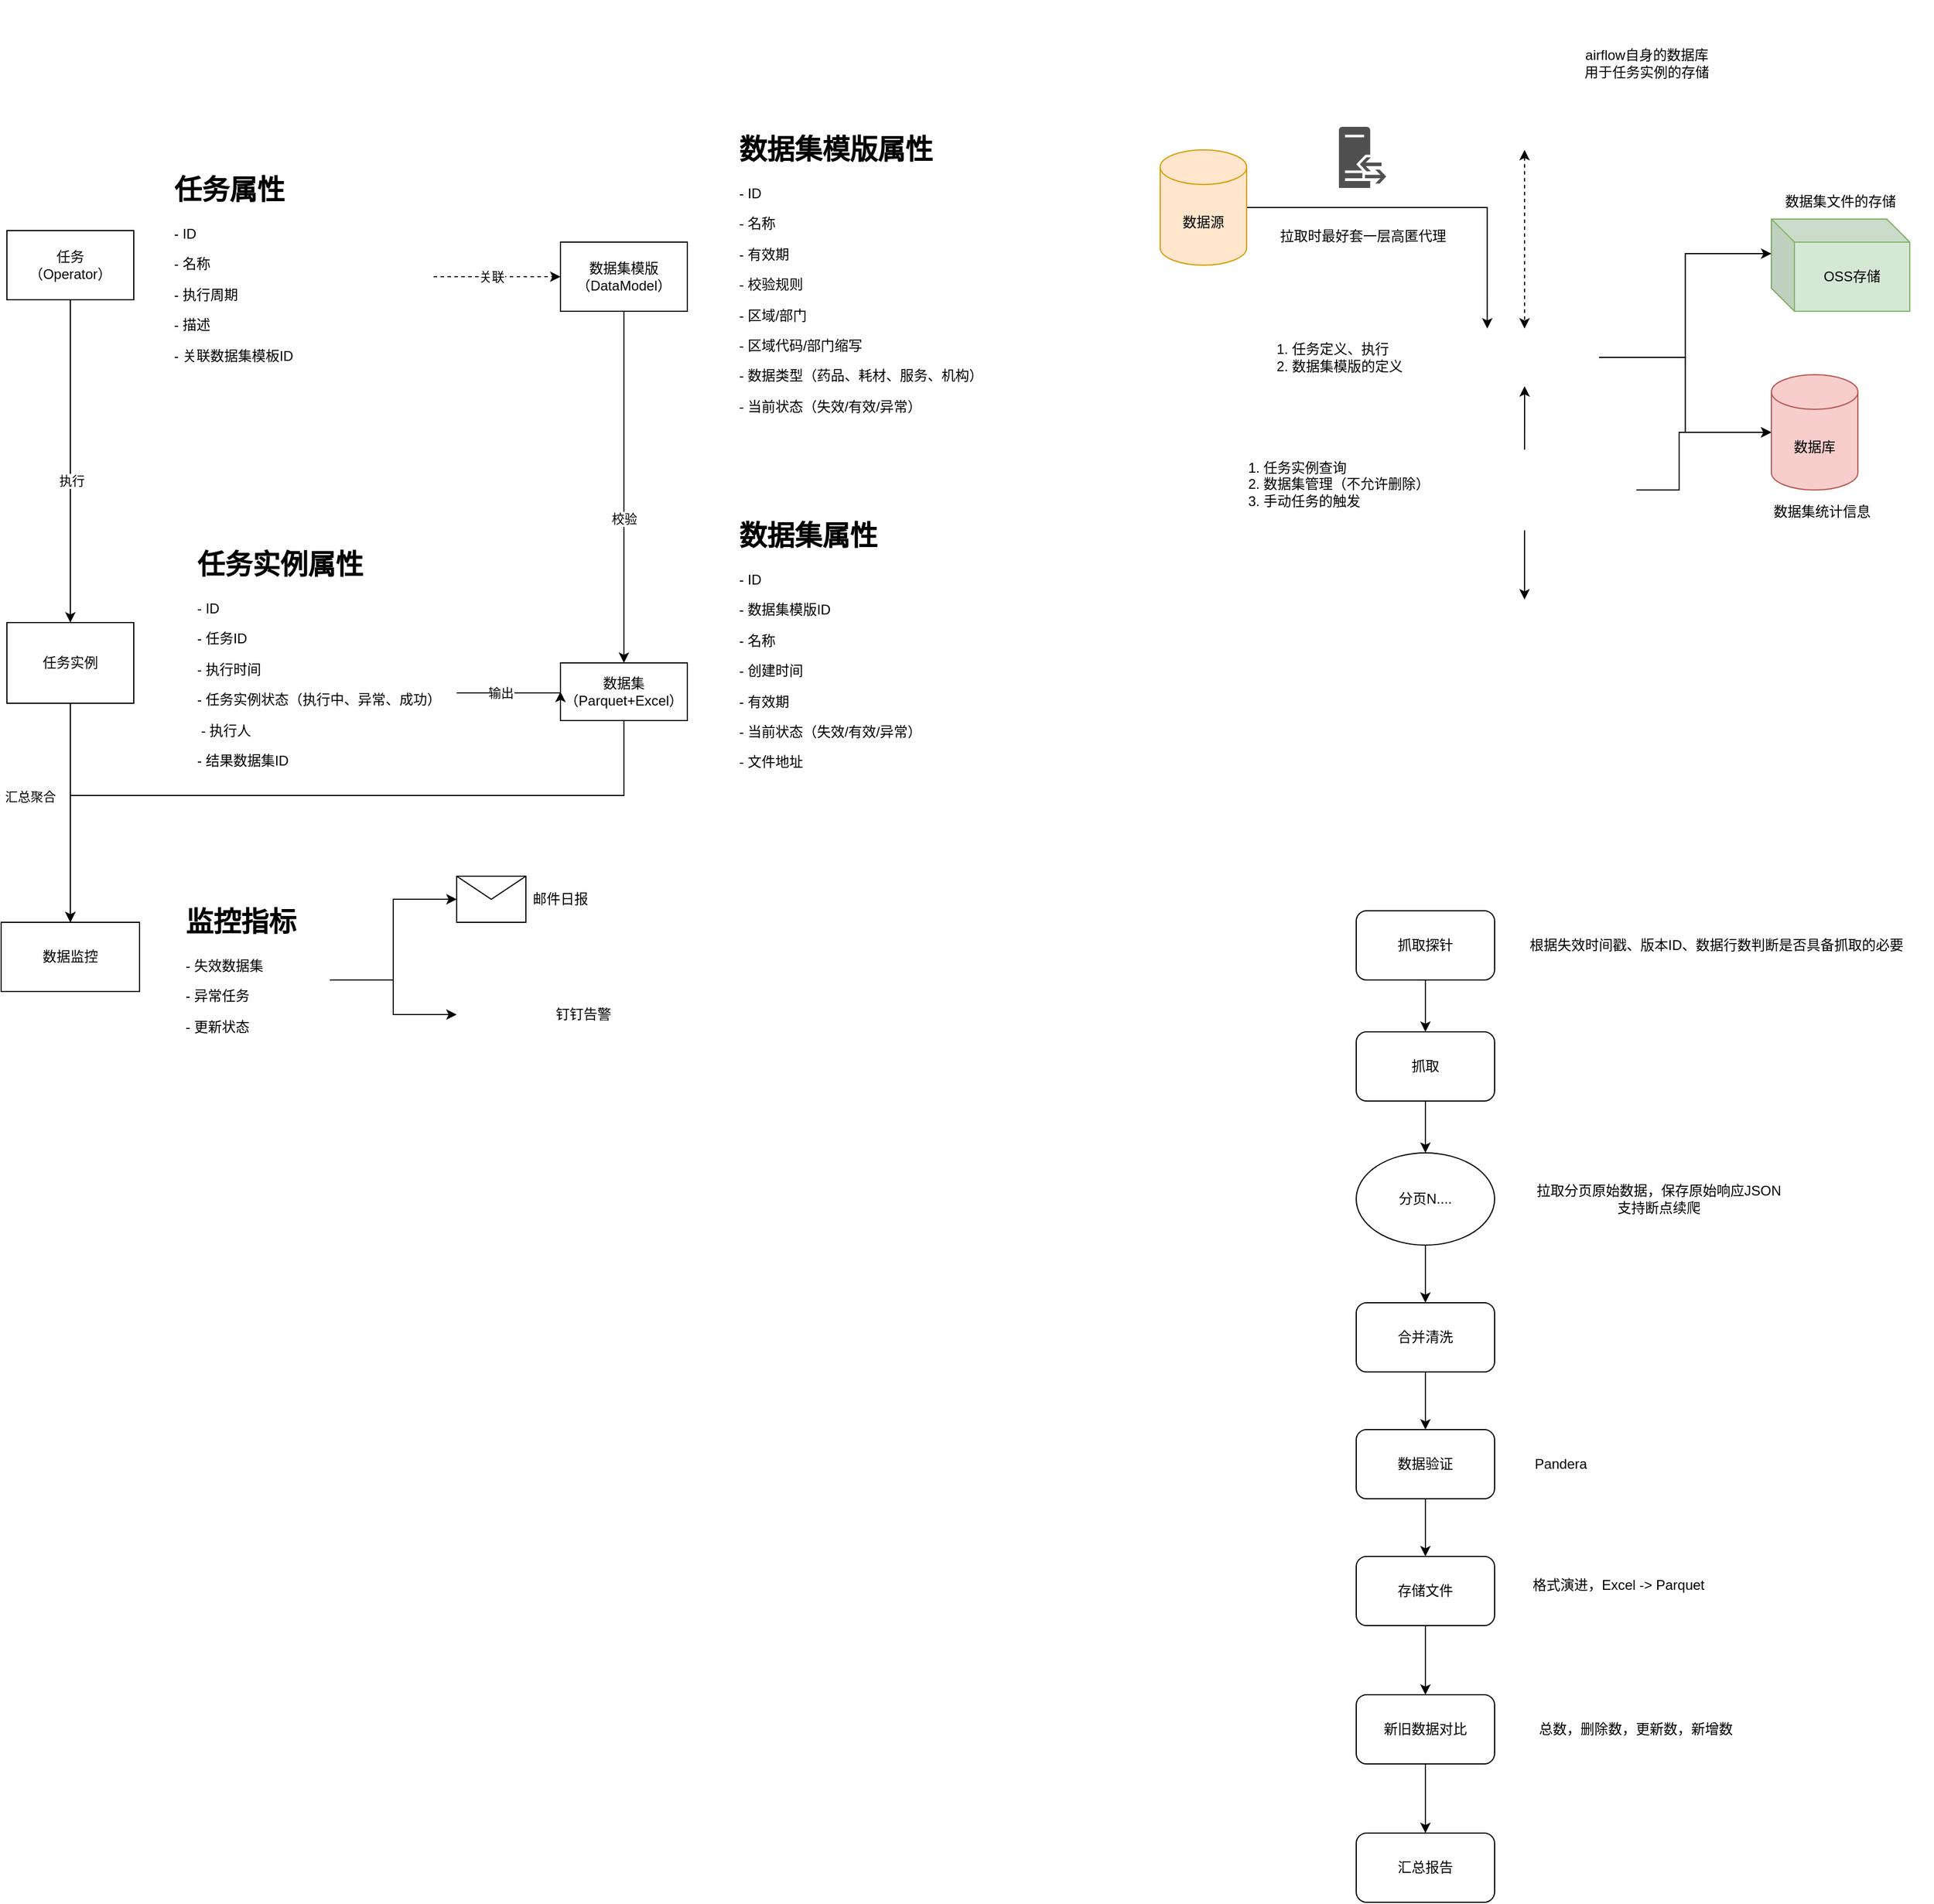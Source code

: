 <mxfile version="22.1.20" type="github">
  <diagram name="Page-1" id="fm-RTBIMuhjhwVvVDZ4T">
    <mxGraphModel dx="2074" dy="1146" grid="1" gridSize="10" guides="1" tooltips="1" connect="1" arrows="1" fold="1" page="1" pageScale="1" pageWidth="850" pageHeight="1100" math="0" shadow="0">
      <root>
        <mxCell id="0" />
        <mxCell id="1" parent="0" />
        <mxCell id="JZeeq1Ep2B6I5uy3VTGd-6" style="edgeStyle=orthogonalEdgeStyle;rounded=0;orthogonalLoop=1;jettySize=auto;html=1;" parent="1" source="JZeeq1Ep2B6I5uy3VTGd-1" target="JZeeq1Ep2B6I5uy3VTGd-4" edge="1">
          <mxGeometry relative="1" as="geometry" />
        </mxCell>
        <mxCell id="JZeeq1Ep2B6I5uy3VTGd-7" value="执行" style="edgeLabel;html=1;align=center;verticalAlign=middle;resizable=0;points=[];" parent="JZeeq1Ep2B6I5uy3VTGd-6" vertex="1" connectable="0">
          <mxGeometry x="0.115" y="1" relative="1" as="geometry">
            <mxPoint y="1" as="offset" />
          </mxGeometry>
        </mxCell>
        <mxCell id="JZeeq1Ep2B6I5uy3VTGd-10" style="edgeStyle=orthogonalEdgeStyle;rounded=0;orthogonalLoop=1;jettySize=auto;html=1;entryX=0;entryY=0.5;entryDx=0;entryDy=0;dashed=1;" parent="1" source="JZeeq1Ep2B6I5uy3VTGd-2" target="JZeeq1Ep2B6I5uy3VTGd-8" edge="1">
          <mxGeometry relative="1" as="geometry" />
        </mxCell>
        <mxCell id="JZeeq1Ep2B6I5uy3VTGd-11" value="关联" style="edgeLabel;html=1;align=center;verticalAlign=middle;resizable=0;points=[];" parent="JZeeq1Ep2B6I5uy3VTGd-10" vertex="1" connectable="0">
          <mxGeometry x="-0.382" y="6" relative="1" as="geometry">
            <mxPoint x="16" y="6" as="offset" />
          </mxGeometry>
        </mxCell>
        <mxCell id="JZeeq1Ep2B6I5uy3VTGd-15" value="" style="group" parent="1" vertex="1" connectable="0">
          <mxGeometry x="100" y="175" width="370" height="190" as="geometry" />
        </mxCell>
        <mxCell id="JZeeq1Ep2B6I5uy3VTGd-1" value="任务&lt;br&gt;（Operator）" style="rounded=0;whiteSpace=wrap;html=1;" parent="JZeeq1Ep2B6I5uy3VTGd-15" vertex="1">
          <mxGeometry y="55" width="110" height="60" as="geometry" />
        </mxCell>
        <mxCell id="JZeeq1Ep2B6I5uy3VTGd-2" value="&lt;h1&gt;任务属性&lt;/h1&gt;&lt;p&gt;- ID&lt;/p&gt;&lt;p&gt;- 名称&lt;/p&gt;&lt;p&gt;- 执行周期&lt;/p&gt;&lt;p&gt;- 描述&lt;/p&gt;&lt;p&gt;- 关联数据集模板ID&lt;/p&gt;" style="text;html=1;strokeColor=none;fillColor=none;spacing=5;spacingTop=-20;whiteSpace=wrap;overflow=hidden;rounded=0;" parent="JZeeq1Ep2B6I5uy3VTGd-15" vertex="1">
          <mxGeometry x="140" width="230" height="190" as="geometry" />
        </mxCell>
        <mxCell id="JZeeq1Ep2B6I5uy3VTGd-16" value="" style="group" parent="1" vertex="1" connectable="0">
          <mxGeometry x="580" y="140" width="380" height="260" as="geometry" />
        </mxCell>
        <mxCell id="JZeeq1Ep2B6I5uy3VTGd-8" value="数据集模版&lt;br&gt;（DataModel）" style="rounded=0;whiteSpace=wrap;html=1;" parent="JZeeq1Ep2B6I5uy3VTGd-16" vertex="1">
          <mxGeometry y="100" width="110" height="60" as="geometry" />
        </mxCell>
        <mxCell id="JZeeq1Ep2B6I5uy3VTGd-9" value="&lt;h1&gt;数据集模版属性&lt;/h1&gt;&lt;p&gt;- ID&lt;/p&gt;&lt;p&gt;- 名称&lt;/p&gt;&lt;p&gt;- 有效期&lt;br&gt;&lt;/p&gt;&lt;p&gt;- 校验规则&lt;/p&gt;&lt;p style=&quot;border-color: var(--border-color);&quot;&gt;- 区域/部门&lt;/p&gt;&lt;p style=&quot;border-color: var(--border-color);&quot;&gt;- 区域代码/部门缩写&lt;/p&gt;&lt;p style=&quot;border-color: var(--border-color);&quot;&gt;- 数据类型（药品、耗材、服务、机构）&lt;br&gt;&lt;/p&gt;&lt;p style=&quot;border-color: var(--border-color);&quot;&gt;- 当前状态（失效/有效/异常）&lt;/p&gt;" style="text;html=1;strokeColor=none;fillColor=none;spacing=5;spacingTop=-20;whiteSpace=wrap;overflow=hidden;rounded=0;" parent="JZeeq1Ep2B6I5uy3VTGd-16" vertex="1">
          <mxGeometry x="150" width="230" height="260" as="geometry" />
        </mxCell>
        <mxCell id="JZeeq1Ep2B6I5uy3VTGd-17" value="" style="group" parent="1" vertex="1" connectable="0">
          <mxGeometry x="100" y="500" width="390" height="210" as="geometry" />
        </mxCell>
        <mxCell id="JZeeq1Ep2B6I5uy3VTGd-4" value="任务实例" style="rounded=0;whiteSpace=wrap;html=1;" parent="JZeeq1Ep2B6I5uy3VTGd-17" vertex="1">
          <mxGeometry y="70" width="110" height="70" as="geometry" />
        </mxCell>
        <mxCell id="JZeeq1Ep2B6I5uy3VTGd-5" value="&lt;h1&gt;任务实例属性&lt;/h1&gt;&lt;p&gt;- ID&lt;/p&gt;&lt;p&gt;- 任务ID&lt;/p&gt;&lt;p&gt;- 执行时间&lt;br&gt;&lt;/p&gt;&lt;p&gt;- 任务实例状态（执行中、异常、成功）&lt;/p&gt;&lt;p&gt;&amp;nbsp;- 执行人&lt;/p&gt;&lt;p&gt;- 结果数据集ID&lt;/p&gt;&lt;p&gt;&lt;br&gt;&lt;/p&gt;" style="text;html=1;strokeColor=none;fillColor=none;spacing=5;spacingTop=-20;whiteSpace=wrap;overflow=hidden;rounded=0;" parent="JZeeq1Ep2B6I5uy3VTGd-17" vertex="1">
          <mxGeometry x="160" width="230" height="210" as="geometry" />
        </mxCell>
        <mxCell id="JZeeq1Ep2B6I5uy3VTGd-18" value="" style="group" parent="1" vertex="1" connectable="0">
          <mxGeometry x="580" y="475" width="380" height="385" as="geometry" />
        </mxCell>
        <mxCell id="JZeeq1Ep2B6I5uy3VTGd-13" value="数据集&lt;br&gt;（Parquet+Excel）" style="rounded=0;whiteSpace=wrap;html=1;" parent="JZeeq1Ep2B6I5uy3VTGd-18" vertex="1">
          <mxGeometry y="130" width="110" height="50" as="geometry" />
        </mxCell>
        <mxCell id="JZeeq1Ep2B6I5uy3VTGd-14" value="&lt;h1&gt;数据集属性&lt;/h1&gt;&lt;p&gt;- ID&lt;/p&gt;&lt;p&gt;- 数据集模版ID&lt;/p&gt;&lt;p&gt;- 名称&lt;/p&gt;&lt;p&gt;- 创建时间&lt;/p&gt;&lt;p&gt;- 有效期&lt;/p&gt;&lt;p style=&quot;border-color: var(--border-color);&quot;&gt;- 当前状态（失效/有效/异常）&lt;/p&gt;&lt;p style=&quot;border-color: var(--border-color);&quot;&gt;- 文件地址&lt;/p&gt;" style="text;html=1;strokeColor=none;fillColor=none;spacing=5;spacingTop=-20;whiteSpace=wrap;overflow=hidden;rounded=0;" parent="JZeeq1Ep2B6I5uy3VTGd-18" vertex="1">
          <mxGeometry x="150" width="230" height="385.0" as="geometry" />
        </mxCell>
        <mxCell id="JZeeq1Ep2B6I5uy3VTGd-20" style="edgeStyle=orthogonalEdgeStyle;rounded=0;orthogonalLoop=1;jettySize=auto;html=1;entryX=0;entryY=0.5;entryDx=0;entryDy=0;" parent="1" source="JZeeq1Ep2B6I5uy3VTGd-5" target="JZeeq1Ep2B6I5uy3VTGd-13" edge="1">
          <mxGeometry relative="1" as="geometry">
            <Array as="points">
              <mxPoint x="510" y="631" />
              <mxPoint x="510" y="631" />
            </Array>
          </mxGeometry>
        </mxCell>
        <mxCell id="JZeeq1Ep2B6I5uy3VTGd-21" value="输出" style="edgeLabel;html=1;align=center;verticalAlign=middle;resizable=0;points=[];" parent="JZeeq1Ep2B6I5uy3VTGd-20" vertex="1" connectable="0">
          <mxGeometry x="-0.178" y="1" relative="1" as="geometry">
            <mxPoint y="1" as="offset" />
          </mxGeometry>
        </mxCell>
        <mxCell id="JZeeq1Ep2B6I5uy3VTGd-22" style="edgeStyle=orthogonalEdgeStyle;rounded=0;orthogonalLoop=1;jettySize=auto;html=1;" parent="1" source="JZeeq1Ep2B6I5uy3VTGd-8" target="JZeeq1Ep2B6I5uy3VTGd-13" edge="1">
          <mxGeometry relative="1" as="geometry" />
        </mxCell>
        <mxCell id="JZeeq1Ep2B6I5uy3VTGd-23" value="校验" style="edgeLabel;html=1;align=center;verticalAlign=middle;resizable=0;points=[];" parent="JZeeq1Ep2B6I5uy3VTGd-22" vertex="1" connectable="0">
          <mxGeometry x="0.181" relative="1" as="geometry">
            <mxPoint as="offset" />
          </mxGeometry>
        </mxCell>
        <mxCell id="JZeeq1Ep2B6I5uy3VTGd-25" value="数据监控" style="rounded=0;whiteSpace=wrap;html=1;" parent="1" vertex="1">
          <mxGeometry x="95" y="830" width="120" height="60" as="geometry" />
        </mxCell>
        <mxCell id="JZeeq1Ep2B6I5uy3VTGd-26" style="edgeStyle=orthogonalEdgeStyle;rounded=0;orthogonalLoop=1;jettySize=auto;html=1;" parent="1" source="JZeeq1Ep2B6I5uy3VTGd-4" target="JZeeq1Ep2B6I5uy3VTGd-25" edge="1">
          <mxGeometry relative="1" as="geometry" />
        </mxCell>
        <mxCell id="JZeeq1Ep2B6I5uy3VTGd-27" value="汇总聚合" style="edgeLabel;html=1;align=center;verticalAlign=middle;resizable=0;points=[];" parent="JZeeq1Ep2B6I5uy3VTGd-26" vertex="1" connectable="0">
          <mxGeometry x="0.057" y="3" relative="1" as="geometry">
            <mxPoint x="-38" y="-20" as="offset" />
          </mxGeometry>
        </mxCell>
        <mxCell id="JZeeq1Ep2B6I5uy3VTGd-37" style="edgeStyle=orthogonalEdgeStyle;rounded=0;orthogonalLoop=1;jettySize=auto;html=1;entryX=0;entryY=0.5;entryDx=0;entryDy=0;" parent="1" source="JZeeq1Ep2B6I5uy3VTGd-31" target="JZeeq1Ep2B6I5uy3VTGd-34" edge="1">
          <mxGeometry relative="1" as="geometry" />
        </mxCell>
        <mxCell id="JZeeq1Ep2B6I5uy3VTGd-38" style="edgeStyle=orthogonalEdgeStyle;rounded=0;orthogonalLoop=1;jettySize=auto;html=1;" parent="1" source="JZeeq1Ep2B6I5uy3VTGd-31" target="JZeeq1Ep2B6I5uy3VTGd-36" edge="1">
          <mxGeometry relative="1" as="geometry" />
        </mxCell>
        <mxCell id="JZeeq1Ep2B6I5uy3VTGd-31" value="&lt;h1&gt;监控指标&lt;/h1&gt;&lt;p&gt;&lt;span style=&quot;background-color: initial;&quot;&gt;- 失效数据集&lt;/span&gt;&lt;br&gt;&lt;/p&gt;&lt;p&gt;- 异常任务&lt;/p&gt;&lt;p&gt;- 更新状态&lt;/p&gt;&lt;p&gt;&lt;br&gt;&lt;/p&gt;" style="text;html=1;strokeColor=none;fillColor=none;spacing=5;spacingTop=-20;whiteSpace=wrap;overflow=hidden;rounded=0;" parent="1" vertex="1">
          <mxGeometry x="250" y="810" width="130" height="140" as="geometry" />
        </mxCell>
        <mxCell id="JZeeq1Ep2B6I5uy3VTGd-34" value="" style="shape=message;html=1;html=1;outlineConnect=0;labelPosition=center;verticalLabelPosition=bottom;align=center;verticalAlign=top;" parent="1" vertex="1">
          <mxGeometry x="490" y="790" width="60" height="40" as="geometry" />
        </mxCell>
        <mxCell id="JZeeq1Ep2B6I5uy3VTGd-36" value="" style="shape=image;verticalLabelPosition=bottom;labelBackgroundColor=default;verticalAlign=top;aspect=fixed;imageAspect=0;image=https://icons.veryicon.com/png/o/internet--web/color-social-media-icon/ding.png;" parent="1" vertex="1">
          <mxGeometry x="490" y="870" width="80" height="80" as="geometry" />
        </mxCell>
        <mxCell id="JZeeq1Ep2B6I5uy3VTGd-39" value="邮件日报" style="text;html=1;strokeColor=none;fillColor=none;align=center;verticalAlign=middle;whiteSpace=wrap;rounded=0;" parent="1" vertex="1">
          <mxGeometry x="550" y="795" width="60" height="30" as="geometry" />
        </mxCell>
        <mxCell id="JZeeq1Ep2B6I5uy3VTGd-40" value="钉钉告警" style="text;html=1;strokeColor=none;fillColor=none;align=center;verticalAlign=middle;whiteSpace=wrap;rounded=0;" parent="1" vertex="1">
          <mxGeometry x="570" y="895" width="60" height="30" as="geometry" />
        </mxCell>
        <mxCell id="Z2KrrNzIPh_LQ8jxCqMD-1" style="edgeStyle=orthogonalEdgeStyle;rounded=0;orthogonalLoop=1;jettySize=auto;html=1;" edge="1" parent="1" source="JZeeq1Ep2B6I5uy3VTGd-13" target="JZeeq1Ep2B6I5uy3VTGd-25">
          <mxGeometry relative="1" as="geometry">
            <Array as="points">
              <mxPoint x="635" y="720" />
              <mxPoint x="155" y="720" />
            </Array>
          </mxGeometry>
        </mxCell>
        <mxCell id="Z2KrrNzIPh_LQ8jxCqMD-6" style="edgeStyle=orthogonalEdgeStyle;rounded=0;orthogonalLoop=1;jettySize=auto;html=1;entryX=0.5;entryY=0;entryDx=0;entryDy=0;dashed=1;startArrow=classic;startFill=1;" edge="1" parent="1" source="Z2KrrNzIPh_LQ8jxCqMD-2" target="Z2KrrNzIPh_LQ8jxCqMD-5">
          <mxGeometry relative="1" as="geometry" />
        </mxCell>
        <mxCell id="Z2KrrNzIPh_LQ8jxCqMD-2" value="" style="shape=image;verticalLabelPosition=bottom;labelBackgroundColor=default;verticalAlign=top;aspect=fixed;imageAspect=0;image=https://upload.wikimedia.org/wikipedia/commons/b/ba/Database-postgres.svg;" vertex="1" parent="1">
          <mxGeometry x="1370" y="30" width="91.92" height="130" as="geometry" />
        </mxCell>
        <mxCell id="Z2KrrNzIPh_LQ8jxCqMD-10" style="edgeStyle=orthogonalEdgeStyle;rounded=0;orthogonalLoop=1;jettySize=auto;html=1;startArrow=classic;startFill=1;endArrow=none;endFill=0;" edge="1" parent="1" source="Z2KrrNzIPh_LQ8jxCqMD-5" target="Z2KrrNzIPh_LQ8jxCqMD-7">
          <mxGeometry relative="1" as="geometry" />
        </mxCell>
        <mxCell id="Z2KrrNzIPh_LQ8jxCqMD-29" style="edgeStyle=orthogonalEdgeStyle;rounded=0;orthogonalLoop=1;jettySize=auto;html=1;" edge="1" parent="1" source="Z2KrrNzIPh_LQ8jxCqMD-5" target="Z2KrrNzIPh_LQ8jxCqMD-26">
          <mxGeometry relative="1" as="geometry" />
        </mxCell>
        <mxCell id="Z2KrrNzIPh_LQ8jxCqMD-5" value="" style="shape=image;imageAspect=0;aspect=fixed;verticalLabelPosition=bottom;verticalAlign=top;image=https://cwiki.apache.org/confluence/download/attachments/145723561/wordmark_1.png?api=v2;" vertex="1" parent="1">
          <mxGeometry x="1351.28" y="315" width="129.36" height="50" as="geometry" />
        </mxCell>
        <mxCell id="Z2KrrNzIPh_LQ8jxCqMD-15" style="edgeStyle=orthogonalEdgeStyle;rounded=0;orthogonalLoop=1;jettySize=auto;html=1;entryX=0.5;entryY=0;entryDx=0;entryDy=0;" edge="1" parent="1" source="Z2KrrNzIPh_LQ8jxCqMD-7" target="Z2KrrNzIPh_LQ8jxCqMD-14">
          <mxGeometry relative="1" as="geometry" />
        </mxCell>
        <mxCell id="Z2KrrNzIPh_LQ8jxCqMD-33" style="edgeStyle=orthogonalEdgeStyle;rounded=0;orthogonalLoop=1;jettySize=auto;html=1;" edge="1" parent="1" source="Z2KrrNzIPh_LQ8jxCqMD-7" target="Z2KrrNzIPh_LQ8jxCqMD-26">
          <mxGeometry relative="1" as="geometry">
            <Array as="points">
              <mxPoint x="1550" y="455" />
              <mxPoint x="1550" y="405" />
            </Array>
          </mxGeometry>
        </mxCell>
        <mxCell id="Z2KrrNzIPh_LQ8jxCqMD-7" value="" style="shape=image;verticalLabelPosition=bottom;labelBackgroundColor=default;verticalAlign=top;aspect=fixed;imageAspect=0;image=https://fastapi.tiangolo.com/img/logo-margin/logo-teal.png;" vertex="1" parent="1">
          <mxGeometry x="1318.92" y="420" width="194.07" height="70" as="geometry" />
        </mxCell>
        <mxCell id="Z2KrrNzIPh_LQ8jxCqMD-11" value="OSS存储" style="shape=cube;whiteSpace=wrap;html=1;boundedLbl=1;backgroundOutline=1;darkOpacity=0.05;darkOpacity2=0.1;fillColor=#d5e8d4;strokeColor=#82b366;" vertex="1" parent="1">
          <mxGeometry x="1630" y="220" width="120" height="80" as="geometry" />
        </mxCell>
        <mxCell id="Z2KrrNzIPh_LQ8jxCqMD-14" value="" style="shape=image;html=1;verticalAlign=top;verticalLabelPosition=bottom;labelBackgroundColor=#ffffff;imageAspect=0;aspect=fixed;image=https://cdn1.iconfinder.com/data/icons/seo-and-web-development-6/32/Web_website_favorite_site_star-128.png" vertex="1" parent="1">
          <mxGeometry x="1366.46" y="550" width="99" height="99" as="geometry" />
        </mxCell>
        <mxCell id="Z2KrrNzIPh_LQ8jxCqMD-16" value="1. 任务定义、执行&lt;br&gt;&lt;div style=&quot;&quot;&gt;&lt;span style=&quot;background-color: initial;&quot;&gt;2. 数据集模版的定义&lt;/span&gt;&lt;/div&gt;" style="text;html=1;strokeColor=none;fillColor=none;align=left;verticalAlign=middle;whiteSpace=wrap;rounded=0;" vertex="1" parent="1">
          <mxGeometry x="1198.92" y="325" width="120" height="30" as="geometry" />
        </mxCell>
        <mxCell id="Z2KrrNzIPh_LQ8jxCqMD-17" value="数据集文件的存储" style="text;html=1;strokeColor=none;fillColor=none;align=center;verticalAlign=middle;whiteSpace=wrap;rounded=0;" vertex="1" parent="1">
          <mxGeometry x="1630" y="190" width="120" height="30" as="geometry" />
        </mxCell>
        <mxCell id="Z2KrrNzIPh_LQ8jxCqMD-18" value="airflow自身的数据库用于任务实例的存储" style="text;html=1;strokeColor=none;fillColor=none;align=center;verticalAlign=middle;whiteSpace=wrap;rounded=0;" vertex="1" parent="1">
          <mxGeometry x="1461.92" y="70" width="120" height="30" as="geometry" />
        </mxCell>
        <mxCell id="Z2KrrNzIPh_LQ8jxCqMD-19" value="&lt;div style=&quot;text-align: left;&quot;&gt;&lt;span style=&quot;background-color: initial;&quot;&gt;1. 任务实例查询&lt;/span&gt;&lt;br&gt;&lt;/div&gt;&lt;div style=&quot;text-align: left;&quot;&gt;2. 数据集管理（不允许删除）&lt;/div&gt;&lt;div style=&quot;text-align: left;&quot;&gt;3. 手动任务的触发&lt;/div&gt;" style="text;html=1;strokeColor=none;fillColor=none;align=center;verticalAlign=middle;whiteSpace=wrap;rounded=0;" vertex="1" parent="1">
          <mxGeometry x="1130" y="410" width="250" height="80" as="geometry" />
        </mxCell>
        <mxCell id="Z2KrrNzIPh_LQ8jxCqMD-26" value="数据库" style="shape=cylinder3;whiteSpace=wrap;html=1;boundedLbl=1;backgroundOutline=1;size=15;fillColor=#f8cecc;strokeColor=#b85450;" vertex="1" parent="1">
          <mxGeometry x="1630" y="355" width="75" height="100" as="geometry" />
        </mxCell>
        <mxCell id="Z2KrrNzIPh_LQ8jxCqMD-28" style="edgeStyle=orthogonalEdgeStyle;rounded=0;orthogonalLoop=1;jettySize=auto;html=1;entryX=0;entryY=0;entryDx=0;entryDy=30;entryPerimeter=0;" edge="1" parent="1" source="Z2KrrNzIPh_LQ8jxCqMD-5" target="Z2KrrNzIPh_LQ8jxCqMD-11">
          <mxGeometry relative="1" as="geometry" />
        </mxCell>
        <mxCell id="Z2KrrNzIPh_LQ8jxCqMD-31" style="edgeStyle=orthogonalEdgeStyle;rounded=0;orthogonalLoop=1;jettySize=auto;html=1;entryX=0.25;entryY=0;entryDx=0;entryDy=0;" edge="1" parent="1" source="Z2KrrNzIPh_LQ8jxCqMD-30" target="Z2KrrNzIPh_LQ8jxCqMD-5">
          <mxGeometry relative="1" as="geometry" />
        </mxCell>
        <mxCell id="Z2KrrNzIPh_LQ8jxCqMD-30" value="数据源" style="shape=cylinder3;whiteSpace=wrap;html=1;boundedLbl=1;backgroundOutline=1;size=15;fillColor=#ffe6cc;strokeColor=#d79b00;" vertex="1" parent="1">
          <mxGeometry x="1100" y="160" width="75" height="100" as="geometry" />
        </mxCell>
        <mxCell id="Z2KrrNzIPh_LQ8jxCqMD-32" value="&lt;span style=&quot;color: rgb(0, 0, 0); font-family: Helvetica; font-size: 12px; font-style: normal; font-variant-ligatures: normal; font-variant-caps: normal; font-weight: 400; letter-spacing: normal; orphans: 2; text-align: center; text-indent: 0px; text-transform: none; widows: 2; word-spacing: 0px; -webkit-text-stroke-width: 0px; background-color: rgb(251, 251, 251); text-decoration-thickness: initial; text-decoration-style: initial; text-decoration-color: initial; float: none; display: inline !important;&quot;&gt;数据集&lt;/span&gt;&lt;span style=&quot;color: rgb(0, 0, 0); font-family: Helvetica; font-size: 12px; font-style: normal; font-variant-ligatures: normal; font-variant-caps: normal; font-weight: 400; letter-spacing: normal; orphans: 2; text-align: center; text-indent: 0px; text-transform: none; widows: 2; word-spacing: 0px; -webkit-text-stroke-width: 0px; background-color: rgb(251, 251, 251); text-decoration-thickness: initial; text-decoration-style: initial; text-decoration-color: initial; float: none; display: inline !important;&quot;&gt;统计信息&lt;/span&gt;" style="text;whiteSpace=wrap;html=1;" vertex="1" parent="1">
          <mxGeometry x="1630" y="460" width="140" height="20" as="geometry" />
        </mxCell>
        <mxCell id="Z2KrrNzIPh_LQ8jxCqMD-39" style="edgeStyle=orthogonalEdgeStyle;rounded=0;orthogonalLoop=1;jettySize=auto;html=1;" edge="1" parent="1" source="Z2KrrNzIPh_LQ8jxCqMD-34" target="Z2KrrNzIPh_LQ8jxCqMD-38">
          <mxGeometry relative="1" as="geometry" />
        </mxCell>
        <mxCell id="Z2KrrNzIPh_LQ8jxCqMD-34" value="抓取" style="rounded=1;whiteSpace=wrap;html=1;" vertex="1" parent="1">
          <mxGeometry x="1270" y="925" width="120" height="60" as="geometry" />
        </mxCell>
        <mxCell id="Z2KrrNzIPh_LQ8jxCqMD-36" style="edgeStyle=orthogonalEdgeStyle;rounded=0;orthogonalLoop=1;jettySize=auto;html=1;entryX=0.5;entryY=0;entryDx=0;entryDy=0;" edge="1" parent="1" source="Z2KrrNzIPh_LQ8jxCqMD-35" target="Z2KrrNzIPh_LQ8jxCqMD-34">
          <mxGeometry relative="1" as="geometry" />
        </mxCell>
        <mxCell id="Z2KrrNzIPh_LQ8jxCqMD-35" value="抓取探针" style="rounded=1;whiteSpace=wrap;html=1;" vertex="1" parent="1">
          <mxGeometry x="1270" y="820" width="120" height="60" as="geometry" />
        </mxCell>
        <mxCell id="Z2KrrNzIPh_LQ8jxCqMD-37" value="根据失效时间戳、版本ID、数据行数判断是否具备抓取的必要" style="text;html=1;strokeColor=none;fillColor=none;align=center;verticalAlign=middle;whiteSpace=wrap;rounded=0;" vertex="1" parent="1">
          <mxGeometry x="1405.46" y="835" width="354.54" height="30" as="geometry" />
        </mxCell>
        <mxCell id="Z2KrrNzIPh_LQ8jxCqMD-40" style="edgeStyle=orthogonalEdgeStyle;rounded=0;orthogonalLoop=1;jettySize=auto;html=1;strokeColor=none;curved=1;" edge="1" parent="1">
          <mxGeometry relative="1" as="geometry">
            <mxPoint x="1330" y="1030" as="targetPoint" />
            <mxPoint x="1410" y="1120" as="sourcePoint" />
            <Array as="points">
              <mxPoint x="1410" y="1030" />
            </Array>
          </mxGeometry>
        </mxCell>
        <mxCell id="Z2KrrNzIPh_LQ8jxCqMD-46" style="edgeStyle=orthogonalEdgeStyle;rounded=0;orthogonalLoop=1;jettySize=auto;html=1;" edge="1" parent="1" source="Z2KrrNzIPh_LQ8jxCqMD-38" target="Z2KrrNzIPh_LQ8jxCqMD-44">
          <mxGeometry relative="1" as="geometry" />
        </mxCell>
        <mxCell id="Z2KrrNzIPh_LQ8jxCqMD-38" value="分页N...." style="ellipse;whiteSpace=wrap;html=1;" vertex="1" parent="1">
          <mxGeometry x="1270" y="1030" width="120" height="80" as="geometry" />
        </mxCell>
        <mxCell id="Z2KrrNzIPh_LQ8jxCqMD-43" value="拉取分页原始数据，保存原始响应JSON&lt;br&gt;支持断点续爬" style="text;html=1;strokeColor=none;fillColor=none;align=center;verticalAlign=middle;whiteSpace=wrap;rounded=0;" vertex="1" parent="1">
          <mxGeometry x="1410" y="1055" width="244.54" height="30" as="geometry" />
        </mxCell>
        <mxCell id="Z2KrrNzIPh_LQ8jxCqMD-48" style="edgeStyle=orthogonalEdgeStyle;rounded=0;orthogonalLoop=1;jettySize=auto;html=1;entryX=0.5;entryY=0;entryDx=0;entryDy=0;" edge="1" parent="1" source="Z2KrrNzIPh_LQ8jxCqMD-44" target="Z2KrrNzIPh_LQ8jxCqMD-47">
          <mxGeometry relative="1" as="geometry" />
        </mxCell>
        <mxCell id="Z2KrrNzIPh_LQ8jxCqMD-44" value="合并清洗" style="rounded=1;whiteSpace=wrap;html=1;" vertex="1" parent="1">
          <mxGeometry x="1270" y="1160" width="120" height="60" as="geometry" />
        </mxCell>
        <mxCell id="Z2KrrNzIPh_LQ8jxCqMD-50" style="edgeStyle=orthogonalEdgeStyle;rounded=0;orthogonalLoop=1;jettySize=auto;html=1;" edge="1" parent="1" source="Z2KrrNzIPh_LQ8jxCqMD-47" target="Z2KrrNzIPh_LQ8jxCqMD-49">
          <mxGeometry relative="1" as="geometry" />
        </mxCell>
        <mxCell id="Z2KrrNzIPh_LQ8jxCqMD-47" value="数据验证" style="rounded=1;whiteSpace=wrap;html=1;" vertex="1" parent="1">
          <mxGeometry x="1270" y="1270" width="120" height="60" as="geometry" />
        </mxCell>
        <mxCell id="Z2KrrNzIPh_LQ8jxCqMD-52" style="edgeStyle=orthogonalEdgeStyle;rounded=0;orthogonalLoop=1;jettySize=auto;html=1;entryX=0.5;entryY=0;entryDx=0;entryDy=0;" edge="1" parent="1" source="Z2KrrNzIPh_LQ8jxCqMD-49" target="Z2KrrNzIPh_LQ8jxCqMD-51">
          <mxGeometry relative="1" as="geometry" />
        </mxCell>
        <mxCell id="Z2KrrNzIPh_LQ8jxCqMD-49" value="存储文件" style="rounded=1;whiteSpace=wrap;html=1;" vertex="1" parent="1">
          <mxGeometry x="1270" y="1380" width="120" height="60" as="geometry" />
        </mxCell>
        <mxCell id="Z2KrrNzIPh_LQ8jxCqMD-54" style="edgeStyle=orthogonalEdgeStyle;rounded=0;orthogonalLoop=1;jettySize=auto;html=1;" edge="1" parent="1" source="Z2KrrNzIPh_LQ8jxCqMD-51" target="Z2KrrNzIPh_LQ8jxCqMD-53">
          <mxGeometry relative="1" as="geometry" />
        </mxCell>
        <mxCell id="Z2KrrNzIPh_LQ8jxCqMD-51" value="新旧数据对比" style="rounded=1;whiteSpace=wrap;html=1;" vertex="1" parent="1">
          <mxGeometry x="1270" y="1500" width="120" height="60" as="geometry" />
        </mxCell>
        <mxCell id="Z2KrrNzIPh_LQ8jxCqMD-53" value="汇总报告" style="rounded=1;whiteSpace=wrap;html=1;" vertex="1" parent="1">
          <mxGeometry x="1270" y="1620" width="120" height="60" as="geometry" />
        </mxCell>
        <mxCell id="Z2KrrNzIPh_LQ8jxCqMD-55" value="Pandera" style="text;html=1;strokeColor=none;fillColor=none;align=center;verticalAlign=middle;whiteSpace=wrap;rounded=0;" vertex="1" parent="1">
          <mxGeometry x="1390" y="1285" width="114.54" height="30" as="geometry" />
        </mxCell>
        <mxCell id="Z2KrrNzIPh_LQ8jxCqMD-56" value="格式演进，Excel -&amp;gt; Parquet" style="text;html=1;strokeColor=none;fillColor=none;align=center;verticalAlign=middle;whiteSpace=wrap;rounded=0;" vertex="1" parent="1">
          <mxGeometry x="1405.46" y="1390" width="184.54" height="30" as="geometry" />
        </mxCell>
        <mxCell id="Z2KrrNzIPh_LQ8jxCqMD-57" value="总数，删除数，更新数，新增数" style="text;html=1;strokeColor=none;fillColor=none;align=center;verticalAlign=middle;whiteSpace=wrap;rounded=0;" vertex="1" parent="1">
          <mxGeometry x="1420" y="1515" width="184.54" height="30" as="geometry" />
        </mxCell>
        <mxCell id="Z2KrrNzIPh_LQ8jxCqMD-58" value="" style="sketch=0;pointerEvents=1;shadow=0;dashed=0;html=1;strokeColor=none;fillColor=#505050;labelPosition=center;verticalLabelPosition=bottom;verticalAlign=top;outlineConnect=0;align=center;shape=mxgraph.office.servers.reverse_proxy;" vertex="1" parent="1">
          <mxGeometry x="1255" y="140" width="41" height="53" as="geometry" />
        </mxCell>
        <mxCell id="Z2KrrNzIPh_LQ8jxCqMD-59" value="拉取时最好套一层高匿代理" style="text;html=1;strokeColor=none;fillColor=none;align=center;verticalAlign=middle;whiteSpace=wrap;rounded=0;" vertex="1" parent="1">
          <mxGeometry x="1201.28" y="220" width="150" height="30" as="geometry" />
        </mxCell>
      </root>
    </mxGraphModel>
  </diagram>
</mxfile>

